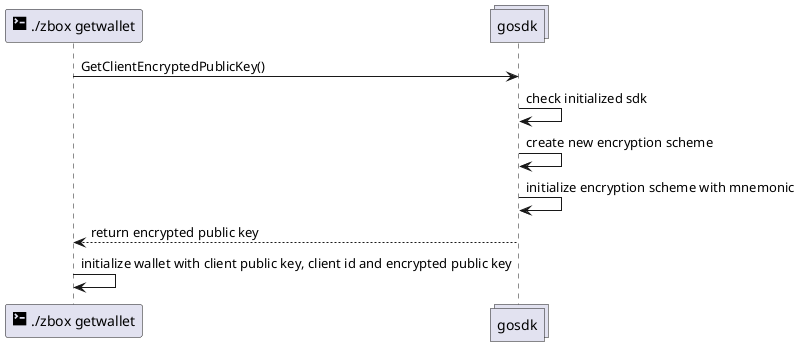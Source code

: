 @startuml
participant "<size:20><&terminal></size> ./zbox getwallet" as cli
collections gosdk

cli -> gosdk: GetClientEncryptedPublicKey()

gosdk -> gosdk: check initialized sdk
gosdk -> gosdk: create new encryption scheme
gosdk -> gosdk: initialize encryption scheme with mnemonic
gosdk --> cli: return encrypted public key

cli -> cli: initialize wallet with client public key, client id and encrypted public key
@enduml
